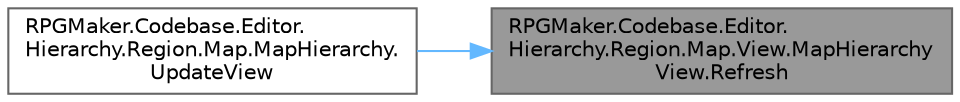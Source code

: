 digraph "RPGMaker.Codebase.Editor.Hierarchy.Region.Map.View.MapHierarchyView.Refresh"
{
 // LATEX_PDF_SIZE
  bgcolor="transparent";
  edge [fontname=Helvetica,fontsize=10,labelfontname=Helvetica,labelfontsize=10];
  node [fontname=Helvetica,fontsize=10,shape=box,height=0.2,width=0.4];
  rankdir="RL";
  Node1 [id="Node000001",label="RPGMaker.Codebase.Editor.\lHierarchy.Region.Map.View.MapHierarchy\lView.Refresh",height=0.2,width=0.4,color="gray40", fillcolor="grey60", style="filled", fontcolor="black",tooltip="データ更新"];
  Node1 -> Node2 [id="edge1_Node000001_Node000002",dir="back",color="steelblue1",style="solid",tooltip=" "];
  Node2 [id="Node000002",label="RPGMaker.Codebase.Editor.\lHierarchy.Region.Map.MapHierarchy.\lUpdateView",height=0.2,width=0.4,color="grey40", fillcolor="white", style="filled",URL="$d3/dc4/class_r_p_g_maker_1_1_codebase_1_1_editor_1_1_hierarchy_1_1_region_1_1_map_1_1_map_hierarchy.html#af7a7251ef4283bbb1a021278f8042616",tooltip="Viewの更新"];
}

